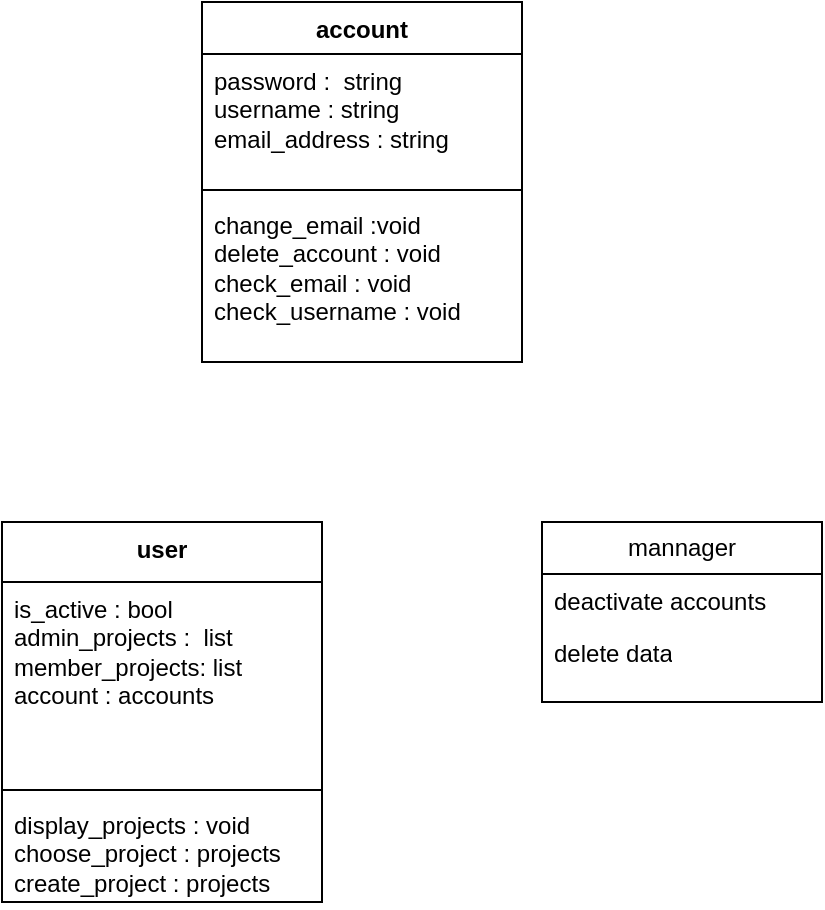 <mxfile version="24.0.7" type="device">
  <diagram name="Page-1" id="o1ffboKznM2OwtTlNGWT">
    <mxGraphModel dx="817" dy="503" grid="1" gridSize="10" guides="1" tooltips="1" connect="1" arrows="1" fold="1" page="1" pageScale="1" pageWidth="850" pageHeight="1100" math="0" shadow="0">
      <root>
        <mxCell id="0" />
        <mxCell id="1" parent="0" />
        <mxCell id="1VtLrzxkGsFnQ24y3Ou_-1" value="user" style="swimlane;fontStyle=1;align=center;verticalAlign=top;childLayout=stackLayout;horizontal=1;startSize=30;horizontalStack=0;resizeParent=1;resizeParentMax=0;resizeLast=0;collapsible=1;marginBottom=0;whiteSpace=wrap;html=1;" vertex="1" parent="1">
          <mxGeometry x="260" y="430" width="160" height="190" as="geometry" />
        </mxCell>
        <mxCell id="1VtLrzxkGsFnQ24y3Ou_-2" value="&lt;span style=&quot;background-color: initial;&quot;&gt;is_active : bool&lt;/span&gt;&lt;div&gt;admin_projects :&amp;nbsp; list&lt;/div&gt;&lt;div&gt;member_projects: list&lt;/div&gt;&lt;div&gt;account : accounts&lt;/div&gt;&lt;div&gt;&lt;br&gt;&lt;/div&gt;&lt;div&gt;&lt;br&gt;&lt;/div&gt;&lt;div&gt;&lt;br&gt;&lt;/div&gt;" style="text;strokeColor=none;fillColor=none;align=left;verticalAlign=top;spacingLeft=4;spacingRight=4;overflow=hidden;rotatable=0;points=[[0,0.5],[1,0.5]];portConstraint=eastwest;whiteSpace=wrap;html=1;" vertex="1" parent="1VtLrzxkGsFnQ24y3Ou_-1">
          <mxGeometry y="30" width="160" height="100" as="geometry" />
        </mxCell>
        <mxCell id="1VtLrzxkGsFnQ24y3Ou_-3" value="" style="line;strokeWidth=1;fillColor=none;align=left;verticalAlign=middle;spacingTop=-1;spacingLeft=3;spacingRight=3;rotatable=0;labelPosition=right;points=[];portConstraint=eastwest;strokeColor=inherit;" vertex="1" parent="1VtLrzxkGsFnQ24y3Ou_-1">
          <mxGeometry y="130" width="160" height="8" as="geometry" />
        </mxCell>
        <mxCell id="1VtLrzxkGsFnQ24y3Ou_-4" value="&lt;div&gt;&lt;span style=&quot;background-color: initial;&quot;&gt;display_projects : void&lt;/span&gt;&lt;br&gt;&lt;/div&gt;&lt;div&gt;choose_project : projects&lt;/div&gt;&lt;div&gt;create_project : projects&lt;/div&gt;&lt;div&gt;&lt;br&gt;&lt;div&gt;&lt;br&gt;&lt;/div&gt;&lt;/div&gt;" style="text;strokeColor=none;fillColor=none;align=left;verticalAlign=top;spacingLeft=4;spacingRight=4;overflow=hidden;rotatable=0;points=[[0,0.5],[1,0.5]];portConstraint=eastwest;whiteSpace=wrap;html=1;" vertex="1" parent="1VtLrzxkGsFnQ24y3Ou_-1">
          <mxGeometry y="138" width="160" height="52" as="geometry" />
        </mxCell>
        <mxCell id="1VtLrzxkGsFnQ24y3Ou_-27" value="mannager" style="swimlane;fontStyle=0;childLayout=stackLayout;horizontal=1;startSize=26;fillColor=none;horizontalStack=0;resizeParent=1;resizeParentMax=0;resizeLast=0;collapsible=1;marginBottom=0;whiteSpace=wrap;html=1;" vertex="1" parent="1">
          <mxGeometry x="530" y="430" width="140" height="90" as="geometry" />
        </mxCell>
        <mxCell id="1VtLrzxkGsFnQ24y3Ou_-29" value="deactivate accounts&lt;div&gt;&lt;br&gt;&lt;div&gt;&lt;br&gt;&lt;/div&gt;&lt;/div&gt;" style="text;strokeColor=none;fillColor=none;align=left;verticalAlign=top;spacingLeft=4;spacingRight=4;overflow=hidden;rotatable=0;points=[[0,0.5],[1,0.5]];portConstraint=eastwest;whiteSpace=wrap;html=1;" vertex="1" parent="1VtLrzxkGsFnQ24y3Ou_-27">
          <mxGeometry y="26" width="140" height="26" as="geometry" />
        </mxCell>
        <mxCell id="1VtLrzxkGsFnQ24y3Ou_-30" value="delete data&lt;div&gt;&lt;br&gt;&lt;/div&gt;&lt;div&gt;&lt;br&gt;&lt;/div&gt;" style="text;strokeColor=none;fillColor=none;align=left;verticalAlign=top;spacingLeft=4;spacingRight=4;overflow=hidden;rotatable=0;points=[[0,0.5],[1,0.5]];portConstraint=eastwest;whiteSpace=wrap;html=1;" vertex="1" parent="1VtLrzxkGsFnQ24y3Ou_-27">
          <mxGeometry y="52" width="140" height="38" as="geometry" />
        </mxCell>
        <mxCell id="1VtLrzxkGsFnQ24y3Ou_-35" value="account" style="swimlane;fontStyle=1;align=center;verticalAlign=top;childLayout=stackLayout;horizontal=1;startSize=26;horizontalStack=0;resizeParent=1;resizeParentMax=0;resizeLast=0;collapsible=1;marginBottom=0;whiteSpace=wrap;html=1;" vertex="1" parent="1">
          <mxGeometry x="360" y="170" width="160" height="180" as="geometry" />
        </mxCell>
        <mxCell id="1VtLrzxkGsFnQ24y3Ou_-36" value="password :&amp;nbsp; string&lt;div&gt;username : string&lt;/div&gt;&lt;div&gt;email_address : string&lt;/div&gt;" style="text;strokeColor=none;fillColor=none;align=left;verticalAlign=top;spacingLeft=4;spacingRight=4;overflow=hidden;rotatable=0;points=[[0,0.5],[1,0.5]];portConstraint=eastwest;whiteSpace=wrap;html=1;" vertex="1" parent="1VtLrzxkGsFnQ24y3Ou_-35">
          <mxGeometry y="26" width="160" height="64" as="geometry" />
        </mxCell>
        <mxCell id="1VtLrzxkGsFnQ24y3Ou_-37" value="" style="line;strokeWidth=1;fillColor=none;align=left;verticalAlign=middle;spacingTop=-1;spacingLeft=3;spacingRight=3;rotatable=0;labelPosition=right;points=[];portConstraint=eastwest;strokeColor=inherit;" vertex="1" parent="1VtLrzxkGsFnQ24y3Ou_-35">
          <mxGeometry y="90" width="160" height="8" as="geometry" />
        </mxCell>
        <mxCell id="1VtLrzxkGsFnQ24y3Ou_-38" value="&lt;div&gt;change_email :void&lt;/div&gt;&lt;div&gt;delete_account : void&lt;/div&gt;&lt;div&gt;check_email : void&lt;/div&gt;&lt;div&gt;check_username : void&lt;/div&gt;&lt;div&gt;&lt;br&gt;&lt;/div&gt;&lt;div&gt;&lt;br&gt;&lt;/div&gt;" style="text;strokeColor=none;fillColor=none;align=left;verticalAlign=top;spacingLeft=4;spacingRight=4;overflow=hidden;rotatable=0;points=[[0,0.5],[1,0.5]];portConstraint=eastwest;whiteSpace=wrap;html=1;" vertex="1" parent="1VtLrzxkGsFnQ24y3Ou_-35">
          <mxGeometry y="98" width="160" height="82" as="geometry" />
        </mxCell>
      </root>
    </mxGraphModel>
  </diagram>
</mxfile>
